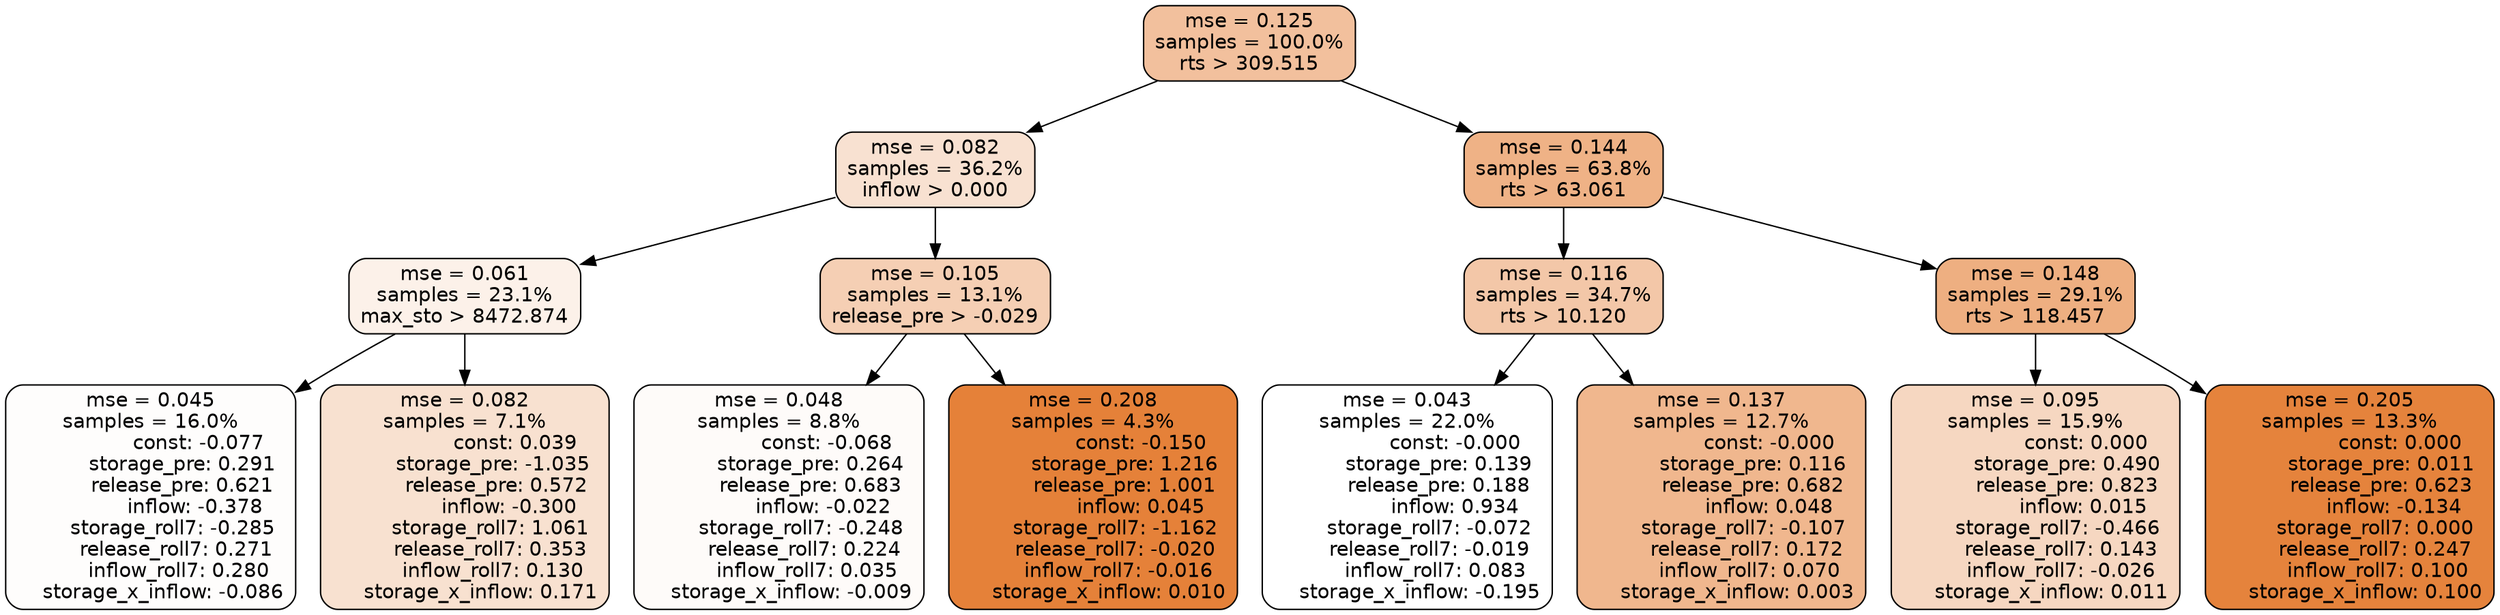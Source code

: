 digraph tree {
node [shape=rectangle, style="filled, rounded", color="black", fontname=helvetica] ;
edge [fontname=helvetica] ;
	"0" [label="mse = 0.125
samples = 100.0%
rts > 309.515", fillcolor="#f2c09d"]
	"8" [label="mse = 0.082
samples = 36.2%
inflow > 0.000", fillcolor="#f8e1d1"]
	"1" [label="mse = 0.144
samples = 63.8%
rts > 63.061", fillcolor="#efb286"]
	"9" [label="mse = 0.061
samples = 23.1%
max_sto > 8472.874", fillcolor="#fcf1e9"]
	"12" [label="mse = 0.105
samples = 13.1%
release_pre > -0.029", fillcolor="#f5cfb4"]
	"2" [label="mse = 0.116
samples = 34.7%
rts > 10.120", fillcolor="#f3c7a8"]
	"5" [label="mse = 0.148
samples = 29.1%
rts > 118.457", fillcolor="#eeaf81"]
	"10" [label="mse = 0.045
samples = 16.0%
               const: -0.077
          storage_pre: 0.291
          release_pre: 0.621
              inflow: -0.378
       storage_roll7: -0.285
        release_roll7: 0.271
         inflow_roll7: 0.280
    storage_x_inflow: -0.086", fillcolor="#fefdfc"]
	"11" [label="mse = 0.082
samples = 7.1%
                const: 0.039
         storage_pre: -1.035
          release_pre: 0.572
              inflow: -0.300
        storage_roll7: 1.061
        release_roll7: 0.353
         inflow_roll7: 0.130
     storage_x_inflow: 0.171", fillcolor="#f8e1d0"]
	"13" [label="mse = 0.048
samples = 8.8%
               const: -0.068
          storage_pre: 0.264
          release_pre: 0.683
              inflow: -0.022
       storage_roll7: -0.248
        release_roll7: 0.224
         inflow_roll7: 0.035
    storage_x_inflow: -0.009", fillcolor="#fefbf9"]
	"14" [label="mse = 0.208
samples = 4.3%
               const: -0.150
          storage_pre: 1.216
          release_pre: 1.001
               inflow: 0.045
       storage_roll7: -1.162
       release_roll7: -0.020
        inflow_roll7: -0.016
     storage_x_inflow: 0.010", fillcolor="#e58139"]
	"3" [label="mse = 0.043
samples = 22.0%
               const: -0.000
          storage_pre: 0.139
          release_pre: 0.188
               inflow: 0.934
       storage_roll7: -0.072
       release_roll7: -0.019
         inflow_roll7: 0.083
    storage_x_inflow: -0.195", fillcolor="#ffffff"]
	"4" [label="mse = 0.137
samples = 12.7%
               const: -0.000
          storage_pre: 0.116
          release_pre: 0.682
               inflow: 0.048
       storage_roll7: -0.107
        release_roll7: 0.172
         inflow_roll7: 0.070
     storage_x_inflow: 0.003", fillcolor="#f0b78e"]
	"7" [label="mse = 0.095
samples = 15.9%
                const: 0.000
          storage_pre: 0.490
          release_pre: 0.823
               inflow: 0.015
       storage_roll7: -0.466
        release_roll7: 0.143
        inflow_roll7: -0.026
     storage_x_inflow: 0.011", fillcolor="#f6d7c1"]
	"6" [label="mse = 0.205
samples = 13.3%
                const: 0.000
          storage_pre: 0.011
          release_pre: 0.623
              inflow: -0.134
        storage_roll7: 0.000
        release_roll7: 0.247
         inflow_roll7: 0.100
     storage_x_inflow: 0.100", fillcolor="#e5833c"]

	"0" -> "1"
	"0" -> "8"
	"8" -> "9"
	"8" -> "12"
	"1" -> "2"
	"1" -> "5"
	"9" -> "10"
	"9" -> "11"
	"12" -> "13"
	"12" -> "14"
	"2" -> "3"
	"2" -> "4"
	"5" -> "6"
	"5" -> "7"
}